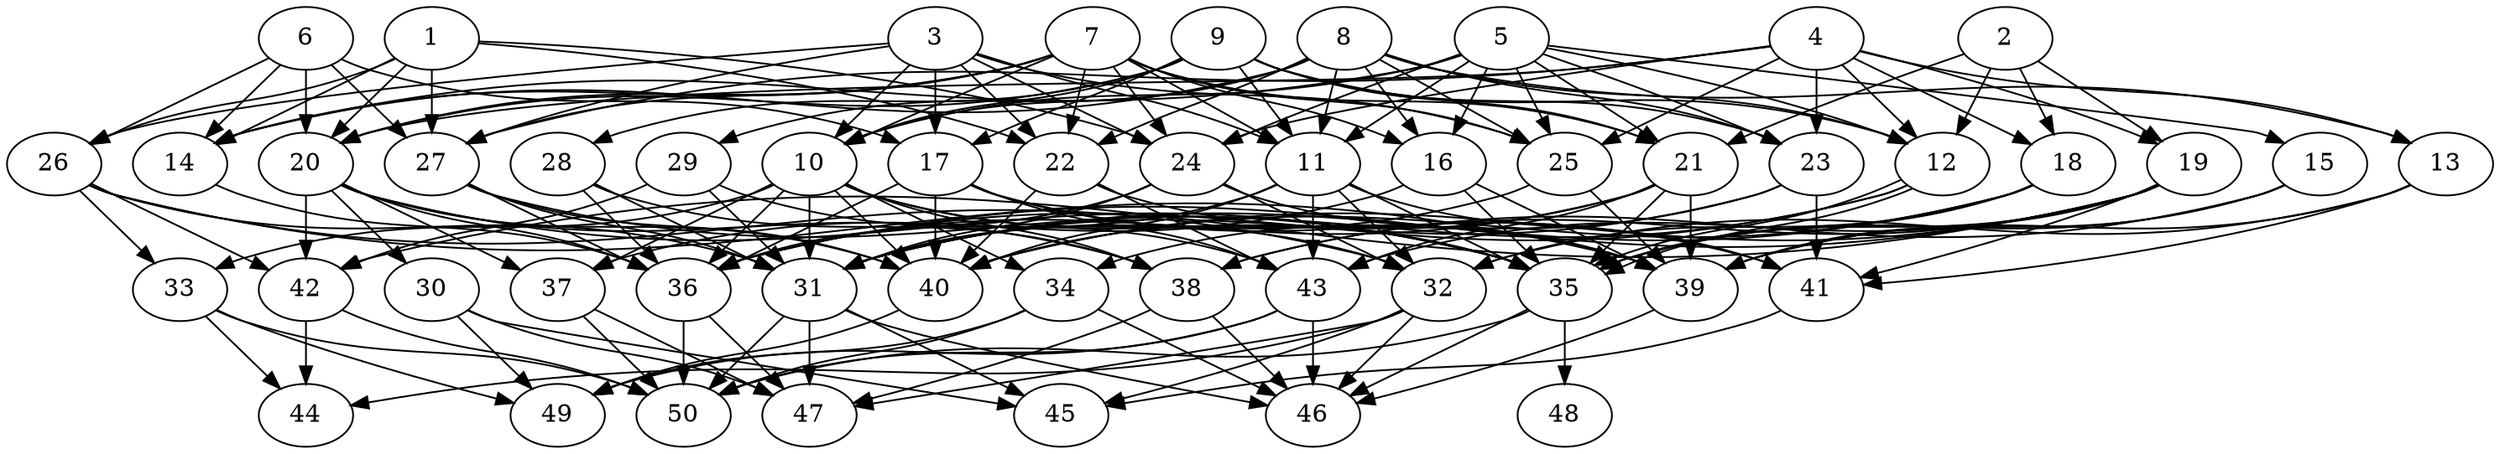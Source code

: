 // DAG automatically generated by daggen at Thu Oct  3 14:07:58 2019
// ./daggen --dot -n 50 --ccr 0.5 --fat 0.7 --regular 0.5 --density 0.6 --mindata 5242880 --maxdata 52428800 
digraph G {
  1 [size="72544256", alpha="0.06", expect_size="36272128"] 
  1 -> 14 [size ="36272128"]
  1 -> 20 [size ="36272128"]
  1 -> 22 [size ="36272128"]
  1 -> 24 [size ="36272128"]
  1 -> 26 [size ="36272128"]
  1 -> 27 [size ="36272128"]
  2 [size="85946368", alpha="0.17", expect_size="42973184"] 
  2 -> 12 [size ="42973184"]
  2 -> 18 [size ="42973184"]
  2 -> 19 [size ="42973184"]
  2 -> 21 [size ="42973184"]
  3 [size="10862592", alpha="0.10", expect_size="5431296"] 
  3 -> 10 [size ="5431296"]
  3 -> 11 [size ="5431296"]
  3 -> 17 [size ="5431296"]
  3 -> 22 [size ="5431296"]
  3 -> 24 [size ="5431296"]
  3 -> 25 [size ="5431296"]
  3 -> 26 [size ="5431296"]
  3 -> 27 [size ="5431296"]
  4 [size="83400704", alpha="0.16", expect_size="41700352"] 
  4 -> 12 [size ="41700352"]
  4 -> 13 [size ="41700352"]
  4 -> 18 [size ="41700352"]
  4 -> 19 [size ="41700352"]
  4 -> 20 [size ="41700352"]
  4 -> 23 [size ="41700352"]
  4 -> 24 [size ="41700352"]
  4 -> 25 [size ="41700352"]
  4 -> 27 [size ="41700352"]
  5 [size="63649792", alpha="0.15", expect_size="31824896"] 
  5 -> 10 [size ="31824896"]
  5 -> 11 [size ="31824896"]
  5 -> 12 [size ="31824896"]
  5 -> 14 [size ="31824896"]
  5 -> 15 [size ="31824896"]
  5 -> 16 [size ="31824896"]
  5 -> 21 [size ="31824896"]
  5 -> 23 [size ="31824896"]
  5 -> 24 [size ="31824896"]
  5 -> 25 [size ="31824896"]
  6 [size="75395072", alpha="0.17", expect_size="37697536"] 
  6 -> 14 [size ="37697536"]
  6 -> 17 [size ="37697536"]
  6 -> 20 [size ="37697536"]
  6 -> 26 [size ="37697536"]
  6 -> 27 [size ="37697536"]
  7 [size="31997952", alpha="0.19", expect_size="15998976"] 
  7 -> 10 [size ="15998976"]
  7 -> 11 [size ="15998976"]
  7 -> 14 [size ="15998976"]
  7 -> 16 [size ="15998976"]
  7 -> 20 [size ="15998976"]
  7 -> 21 [size ="15998976"]
  7 -> 22 [size ="15998976"]
  7 -> 24 [size ="15998976"]
  7 -> 25 [size ="15998976"]
  7 -> 27 [size ="15998976"]
  8 [size="41551872", alpha="0.02", expect_size="20775936"] 
  8 -> 10 [size ="20775936"]
  8 -> 11 [size ="20775936"]
  8 -> 12 [size ="20775936"]
  8 -> 13 [size ="20775936"]
  8 -> 14 [size ="20775936"]
  8 -> 16 [size ="20775936"]
  8 -> 22 [size ="20775936"]
  8 -> 23 [size ="20775936"]
  8 -> 25 [size ="20775936"]
  8 -> 29 [size ="20775936"]
  9 [size="98160640", alpha="0.19", expect_size="49080320"] 
  9 -> 10 [size ="49080320"]
  9 -> 11 [size ="49080320"]
  9 -> 12 [size ="49080320"]
  9 -> 17 [size ="49080320"]
  9 -> 20 [size ="49080320"]
  9 -> 21 [size ="49080320"]
  9 -> 23 [size ="49080320"]
  9 -> 28 [size ="49080320"]
  10 [size="16144384", alpha="0.08", expect_size="8072192"] 
  10 -> 31 [size ="8072192"]
  10 -> 32 [size ="8072192"]
  10 -> 33 [size ="8072192"]
  10 -> 34 [size ="8072192"]
  10 -> 35 [size ="8072192"]
  10 -> 36 [size ="8072192"]
  10 -> 37 [size ="8072192"]
  10 -> 38 [size ="8072192"]
  10 -> 40 [size ="8072192"]
  11 [size="44781568", alpha="0.07", expect_size="22390784"] 
  11 -> 31 [size ="22390784"]
  11 -> 32 [size ="22390784"]
  11 -> 35 [size ="22390784"]
  11 -> 40 [size ="22390784"]
  11 -> 41 [size ="22390784"]
  11 -> 43 [size ="22390784"]
  12 [size="74774528", alpha="0.13", expect_size="37387264"] 
  12 -> 31 [size ="37387264"]
  12 -> 35 [size ="37387264"]
  12 -> 35 [size ="37387264"]
  12 -> 36 [size ="37387264"]
  13 [size="61739008", alpha="0.20", expect_size="30869504"] 
  13 -> 32 [size ="30869504"]
  13 -> 39 [size ="30869504"]
  13 -> 41 [size ="30869504"]
  14 [size="12978176", alpha="0.11", expect_size="6489088"] 
  14 -> 36 [size ="6489088"]
  15 [size="89325568", alpha="0.09", expect_size="44662784"] 
  15 -> 35 [size ="44662784"]
  15 -> 38 [size ="44662784"]
  15 -> 39 [size ="44662784"]
  16 [size="65206272", alpha="0.20", expect_size="32603136"] 
  16 -> 35 [size ="32603136"]
  16 -> 37 [size ="32603136"]
  16 -> 39 [size ="32603136"]
  17 [size="52078592", alpha="0.15", expect_size="26039296"] 
  17 -> 35 [size ="26039296"]
  17 -> 36 [size ="26039296"]
  17 -> 40 [size ="26039296"]
  17 -> 41 [size ="26039296"]
  17 -> 43 [size ="26039296"]
  18 [size="48539648", alpha="0.12", expect_size="24269824"] 
  18 -> 31 [size ="24269824"]
  18 -> 32 [size ="24269824"]
  18 -> 35 [size ="24269824"]
  18 -> 40 [size ="24269824"]
  19 [size="57810944", alpha="0.19", expect_size="28905472"] 
  19 -> 35 [size ="28905472"]
  19 -> 36 [size ="28905472"]
  19 -> 38 [size ="28905472"]
  19 -> 39 [size ="28905472"]
  19 -> 40 [size ="28905472"]
  19 -> 41 [size ="28905472"]
  19 -> 42 [size ="28905472"]
  19 -> 43 [size ="28905472"]
  20 [size="50739200", alpha="0.04", expect_size="25369600"] 
  20 -> 30 [size ="25369600"]
  20 -> 35 [size ="25369600"]
  20 -> 36 [size ="25369600"]
  20 -> 37 [size ="25369600"]
  20 -> 38 [size ="25369600"]
  20 -> 40 [size ="25369600"]
  20 -> 42 [size ="25369600"]
  21 [size="86308864", alpha="0.03", expect_size="43154432"] 
  21 -> 35 [size ="43154432"]
  21 -> 36 [size ="43154432"]
  21 -> 39 [size ="43154432"]
  21 -> 40 [size ="43154432"]
  21 -> 43 [size ="43154432"]
  22 [size="26667008", alpha="0.18", expect_size="13333504"] 
  22 -> 39 [size ="13333504"]
  22 -> 40 [size ="13333504"]
  22 -> 43 [size ="13333504"]
  23 [size="88817664", alpha="0.12", expect_size="44408832"] 
  23 -> 31 [size ="44408832"]
  23 -> 34 [size ="44408832"]
  23 -> 41 [size ="44408832"]
  24 [size="88551424", alpha="0.02", expect_size="44275712"] 
  24 -> 31 [size ="44275712"]
  24 -> 32 [size ="44275712"]
  24 -> 36 [size ="44275712"]
  24 -> 39 [size ="44275712"]
  25 [size="48091136", alpha="0.04", expect_size="24045568"] 
  25 -> 31 [size ="24045568"]
  25 -> 39 [size ="24045568"]
  26 [size="92608512", alpha="0.19", expect_size="46304256"] 
  26 -> 31 [size ="46304256"]
  26 -> 32 [size ="46304256"]
  26 -> 33 [size ="46304256"]
  26 -> 39 [size ="46304256"]
  26 -> 42 [size ="46304256"]
  27 [size="90433536", alpha="0.19", expect_size="45216768"] 
  27 -> 31 [size ="45216768"]
  27 -> 35 [size ="45216768"]
  27 -> 36 [size ="45216768"]
  27 -> 40 [size ="45216768"]
  28 [size="67829760", alpha="0.05", expect_size="33914880"] 
  28 -> 31 [size ="33914880"]
  28 -> 36 [size ="33914880"]
  28 -> 38 [size ="33914880"]
  29 [size="27901952", alpha="0.10", expect_size="13950976"] 
  29 -> 31 [size ="13950976"]
  29 -> 42 [size ="13950976"]
  29 -> 43 [size ="13950976"]
  30 [size="23064576", alpha="0.16", expect_size="11532288"] 
  30 -> 45 [size ="11532288"]
  30 -> 47 [size ="11532288"]
  30 -> 49 [size ="11532288"]
  31 [size="43872256", alpha="0.09", expect_size="21936128"] 
  31 -> 45 [size ="21936128"]
  31 -> 46 [size ="21936128"]
  31 -> 47 [size ="21936128"]
  31 -> 50 [size ="21936128"]
  32 [size="58017792", alpha="0.16", expect_size="29008896"] 
  32 -> 44 [size ="29008896"]
  32 -> 45 [size ="29008896"]
  32 -> 46 [size ="29008896"]
  32 -> 47 [size ="29008896"]
  33 [size="46585856", alpha="0.14", expect_size="23292928"] 
  33 -> 44 [size ="23292928"]
  33 -> 49 [size ="23292928"]
  33 -> 50 [size ="23292928"]
  34 [size="104329216", alpha="0.12", expect_size="52164608"] 
  34 -> 46 [size ="52164608"]
  34 -> 49 [size ="52164608"]
  34 -> 50 [size ="52164608"]
  35 [size="21047296", alpha="0.07", expect_size="10523648"] 
  35 -> 46 [size ="10523648"]
  35 -> 48 [size ="10523648"]
  35 -> 50 [size ="10523648"]
  36 [size="38649856", alpha="0.14", expect_size="19324928"] 
  36 -> 47 [size ="19324928"]
  36 -> 50 [size ="19324928"]
  37 [size="33306624", alpha="0.09", expect_size="16653312"] 
  37 -> 47 [size ="16653312"]
  37 -> 50 [size ="16653312"]
  38 [size="26525696", alpha="0.13", expect_size="13262848"] 
  38 -> 46 [size ="13262848"]
  38 -> 47 [size ="13262848"]
  39 [size="49379328", alpha="0.06", expect_size="24689664"] 
  39 -> 46 [size ="24689664"]
  40 [size="95168512", alpha="0.09", expect_size="47584256"] 
  40 -> 49 [size ="47584256"]
  41 [size="75184128", alpha="0.07", expect_size="37592064"] 
  41 -> 45 [size ="37592064"]
  42 [size="23724032", alpha="0.08", expect_size="11862016"] 
  42 -> 44 [size ="11862016"]
  42 -> 50 [size ="11862016"]
  43 [size="99448832", alpha="0.06", expect_size="49724416"] 
  43 -> 46 [size ="49724416"]
  43 -> 49 [size ="49724416"]
  43 -> 50 [size ="49724416"]
  44 [size="70498304", alpha="0.01", expect_size="35249152"] 
  45 [size="33736704", alpha="0.04", expect_size="16868352"] 
  46 [size="68007936", alpha="0.04", expect_size="34003968"] 
  47 [size="39284736", alpha="0.01", expect_size="19642368"] 
  48 [size="83537920", alpha="0.10", expect_size="41768960"] 
  49 [size="50073600", alpha="0.03", expect_size="25036800"] 
  50 [size="80594944", alpha="0.19", expect_size="40297472"] 
}
